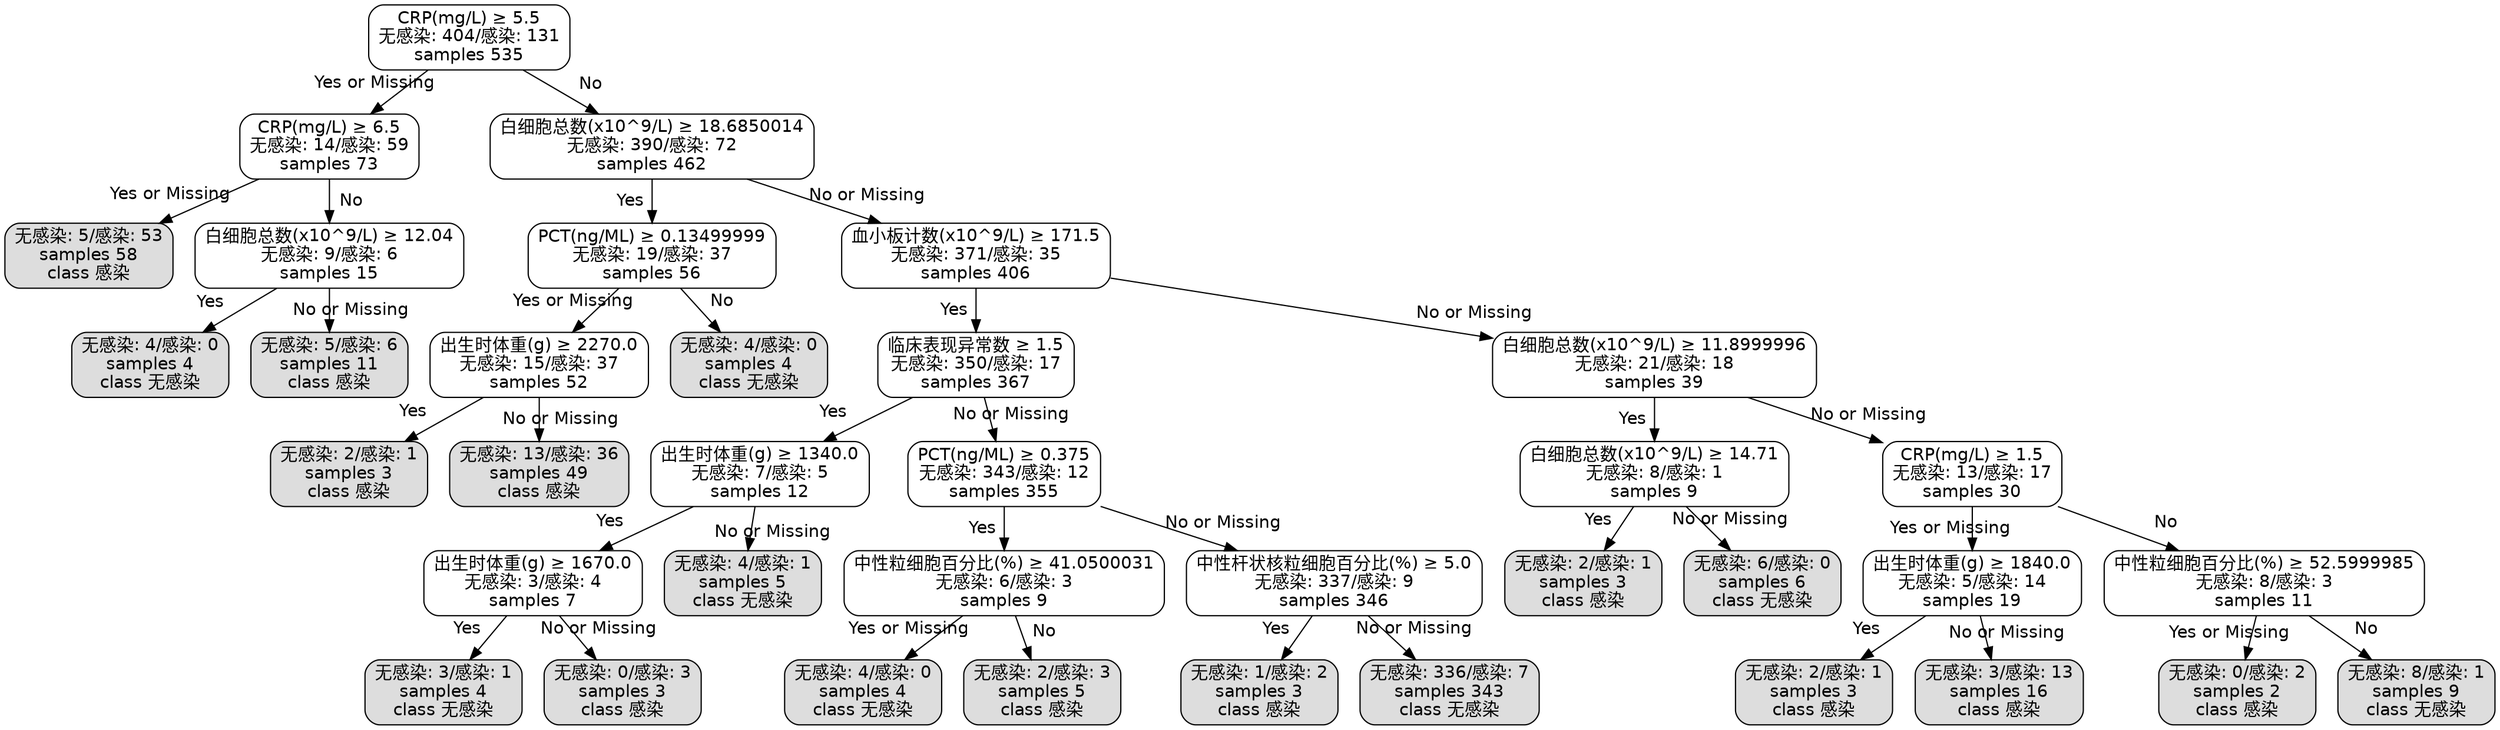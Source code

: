 digraph Tree {
node [shape=box, style="filled, rounded", color="black", fontname=helvetica] ;
edge [fontname=helvetica, fontsize=14] ;
0 [label=<CRP(mg/L) &ge; 5.5<br/>无感染: 404/感染: 131<br/>samples 535>, fillcolor="#e5813900"] ;
1 [label=<CRP(mg/L) &ge; 6.5<br/>无感染: 14/感染: 59<br/>samples 73>, fillcolor="#e5813900"] ;
0 -> 1 [labeldistance=2.5, labelangle=45, headlabel="Yes or Missing"] ;
2 [label=<白细胞总数(x10^9/L) &ge; 18.6850014<br/>无感染: 390/感染: 72<br/>samples 462>, fillcolor="#e5813900"] ;
0 -> 2 [labeldistance=2.5, labelangle=-45, headlabel="No"] ;
3 [label=<无感染: 5/感染: 53<br/>samples 58<br/>class 感染>, fillcolor="#dddddd"] ;
1 -> 3 [labeldistance=2.5, labelangle=45, headlabel="Yes or Missing"] ;
4 [label=<白细胞总数(x10^9/L) &ge; 12.04<br/>无感染: 9/感染: 6<br/>samples 15>, fillcolor="#e5813900"] ;
1 -> 4 [labeldistance=2.5, labelangle=-45, headlabel="No"] ;
5 [label=<PCT(ng/ML) &ge; 0.13499999<br/>无感染: 19/感染: 37<br/>samples 56>, fillcolor="#e5813900"] ;
2 -> 5 [labeldistance=2.5, labelangle=45, headlabel="Yes"] ;
6 [label=<血小板计数(x10^9/L) &ge; 171.5<br/>无感染: 371/感染: 35<br/>samples 406>, fillcolor="#e5813900"] ;
2 -> 6 [labeldistance=2.5, labelangle=-45, headlabel="No or Missing"] ;
7 [label=<无感染: 4/感染: 0<br/>samples 4<br/>class 无感染>, fillcolor="#dddddd"] ;
4 -> 7 [labeldistance=2.5, labelangle=45, headlabel="Yes"] ;
8 [label=<无感染: 5/感染: 6<br/>samples 11<br/>class 感染>, fillcolor="#dddddd"] ;
4 -> 8 [labeldistance=2.5, labelangle=-45, headlabel="No or Missing"] ;
9 [label=<出生时体重(g) &ge; 2270.0<br/>无感染: 15/感染: 37<br/>samples 52>, fillcolor="#e5813900"] ;
5 -> 9 [labeldistance=2.5, labelangle=45, headlabel="Yes or Missing"] ;
10 [label=<无感染: 4/感染: 0<br/>samples 4<br/>class 无感染>, fillcolor="#dddddd"] ;
5 -> 10 [labeldistance=2.5, labelangle=-45, headlabel="No"] ;
11 [label=<临床表现异常数 &ge; 1.5<br/>无感染: 350/感染: 17<br/>samples 367>, fillcolor="#e5813900"] ;
6 -> 11 [labeldistance=2.5, labelangle=45, headlabel="Yes"] ;
12 [label=<白细胞总数(x10^9/L) &ge; 11.8999996<br/>无感染: 21/感染: 18<br/>samples 39>, fillcolor="#e5813900"] ;
6 -> 12 [labeldistance=2.5, labelangle=-45, headlabel="No or Missing"] ;
13 [label=<无感染: 2/感染: 1<br/>samples 3<br/>class 感染>, fillcolor="#dddddd"] ;
9 -> 13 [labeldistance=2.5, labelangle=45, headlabel="Yes"] ;
14 [label=<无感染: 13/感染: 36<br/>samples 49<br/>class 感染>, fillcolor="#dddddd"] ;
9 -> 14 [labeldistance=2.5, labelangle=-45, headlabel="No or Missing"] ;
15 [label=<出生时体重(g) &ge; 1340.0<br/>无感染: 7/感染: 5<br/>samples 12>, fillcolor="#e5813900"] ;
11 -> 15 [labeldistance=2.5, labelangle=45, headlabel="Yes"] ;
16 [label=<PCT(ng/ML) &ge; 0.375<br/>无感染: 343/感染: 12<br/>samples 355>, fillcolor="#e5813900"] ;
11 -> 16 [labeldistance=2.5, labelangle=-45, headlabel="No or Missing"] ;
17 [label=<白细胞总数(x10^9/L) &ge; 14.71<br/>无感染: 8/感染: 1<br/>samples 9>, fillcolor="#e5813900"] ;
12 -> 17 [labeldistance=2.5, labelangle=45, headlabel="Yes"] ;
18 [label=<CRP(mg/L) &ge; 1.5<br/>无感染: 13/感染: 17<br/>samples 30>, fillcolor="#e5813900"] ;
12 -> 18 [labeldistance=2.5, labelangle=-45, headlabel="No or Missing"] ;
19 [label=<出生时体重(g) &ge; 1670.0<br/>无感染: 3/感染: 4<br/>samples 7>, fillcolor="#e5813900"] ;
15 -> 19 [labeldistance=2.5, labelangle=45, headlabel="Yes"] ;
20 [label=<无感染: 4/感染: 1<br/>samples 5<br/>class 无感染>, fillcolor="#dddddd"] ;
15 -> 20 [labeldistance=2.5, labelangle=-45, headlabel="No or Missing"] ;
21 [label=<中性粒细胞百分比(%) &ge; 41.0500031<br/>无感染: 6/感染: 3<br/>samples 9>, fillcolor="#e5813900"] ;
16 -> 21 [labeldistance=2.5, labelangle=45, headlabel="Yes"] ;
22 [label=<中性杆状核粒细胞百分比(%) &ge; 5.0<br/>无感染: 337/感染: 9<br/>samples 346>, fillcolor="#e5813900"] ;
16 -> 22 [labeldistance=2.5, labelangle=-45, headlabel="No or Missing"] ;
23 [label=<无感染: 2/感染: 1<br/>samples 3<br/>class 感染>, fillcolor="#dddddd"] ;
17 -> 23 [labeldistance=2.5, labelangle=45, headlabel="Yes"] ;
24 [label=<无感染: 6/感染: 0<br/>samples 6<br/>class 无感染>, fillcolor="#dddddd"] ;
17 -> 24 [labeldistance=2.5, labelangle=-45, headlabel="No or Missing"] ;
25 [label=<出生时体重(g) &ge; 1840.0<br/>无感染: 5/感染: 14<br/>samples 19>, fillcolor="#e5813900"] ;
18 -> 25 [labeldistance=2.5, labelangle=45, headlabel="Yes or Missing"] ;
26 [label=<中性粒细胞百分比(%) &ge; 52.5999985<br/>无感染: 8/感染: 3<br/>samples 11>, fillcolor="#e5813900"] ;
18 -> 26 [labeldistance=2.5, labelangle=-45, headlabel="No"] ;
27 [label=<无感染: 3/感染: 1<br/>samples 4<br/>class 无感染>, fillcolor="#dddddd"] ;
19 -> 27 [labeldistance=2.5, labelangle=45, headlabel="Yes"] ;
28 [label=<无感染: 0/感染: 3<br/>samples 3<br/>class 感染>, fillcolor="#dddddd"] ;
19 -> 28 [labeldistance=2.5, labelangle=-45, headlabel="No or Missing"] ;
29 [label=<无感染: 4/感染: 0<br/>samples 4<br/>class 无感染>, fillcolor="#dddddd"] ;
21 -> 29 [labeldistance=2.5, labelangle=45, headlabel="Yes or Missing"] ;
30 [label=<无感染: 2/感染: 3<br/>samples 5<br/>class 感染>, fillcolor="#dddddd"] ;
21 -> 30 [labeldistance=2.5, labelangle=-45, headlabel="No"] ;
31 [label=<无感染: 1/感染: 2<br/>samples 3<br/>class 感染>, fillcolor="#dddddd"] ;
22 -> 31 [labeldistance=2.5, labelangle=45, headlabel="Yes"] ;
32 [label=<无感染: 336/感染: 7<br/>samples 343<br/>class 无感染>, fillcolor="#dddddd"] ;
22 -> 32 [labeldistance=2.5, labelangle=-45, headlabel="No or Missing"] ;
33 [label=<无感染: 2/感染: 1<br/>samples 3<br/>class 感染>, fillcolor="#dddddd"] ;
25 -> 33 [labeldistance=2.5, labelangle=45, headlabel="Yes"] ;
34 [label=<无感染: 3/感染: 13<br/>samples 16<br/>class 感染>, fillcolor="#dddddd"] ;
25 -> 34 [labeldistance=2.5, labelangle=-45, headlabel="No or Missing"] ;
35 [label=<无感染: 0/感染: 2<br/>samples 2<br/>class 感染>, fillcolor="#dddddd"] ;
26 -> 35 [labeldistance=2.5, labelangle=45, headlabel="Yes or Missing"] ;
36 [label=<无感染: 8/感染: 1<br/>samples 9<br/>class 无感染>, fillcolor="#dddddd"] ;
26 -> 36 [labeldistance=2.5, labelangle=-45, headlabel="No"] ;
}